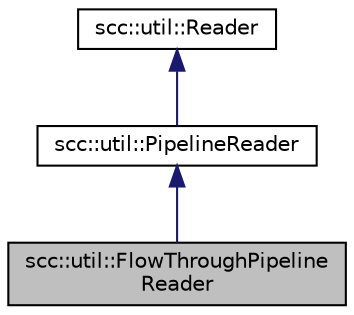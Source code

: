 digraph "scc::util::FlowThroughPipelineReader"
{
 // LATEX_PDF_SIZE
  edge [fontname="Helvetica",fontsize="10",labelfontname="Helvetica",labelfontsize="10"];
  node [fontname="Helvetica",fontsize="10",shape=record];
  Node1 [label="scc::util::FlowThroughPipeline\lReader",height=0.2,width=0.4,color="black", fillcolor="grey75", style="filled", fontcolor="black",tooltip="Pipeline reader which flows through all data."];
  Node2 -> Node1 [dir="back",color="midnightblue",fontsize="10",style="solid",fontname="Helvetica"];
  Node2 [label="scc::util::PipelineReader",height=0.2,width=0.4,color="black", fillcolor="white", style="filled",URL="$df/d03/structscc_1_1util_1_1PipelineReader.html",tooltip="Pipeline reader to carry out processing in a pipeline (chain of readers)."];
  Node3 -> Node2 [dir="back",color="midnightblue",fontsize="10",style="solid",fontname="Helvetica"];
  Node3 [label="scc::util::Reader",height=0.2,width=0.4,color="black", fillcolor="white", style="filled",URL="$d5/de2/structscc_1_1util_1_1Reader.html",tooltip="Interface class for objects which can be read."];
}
